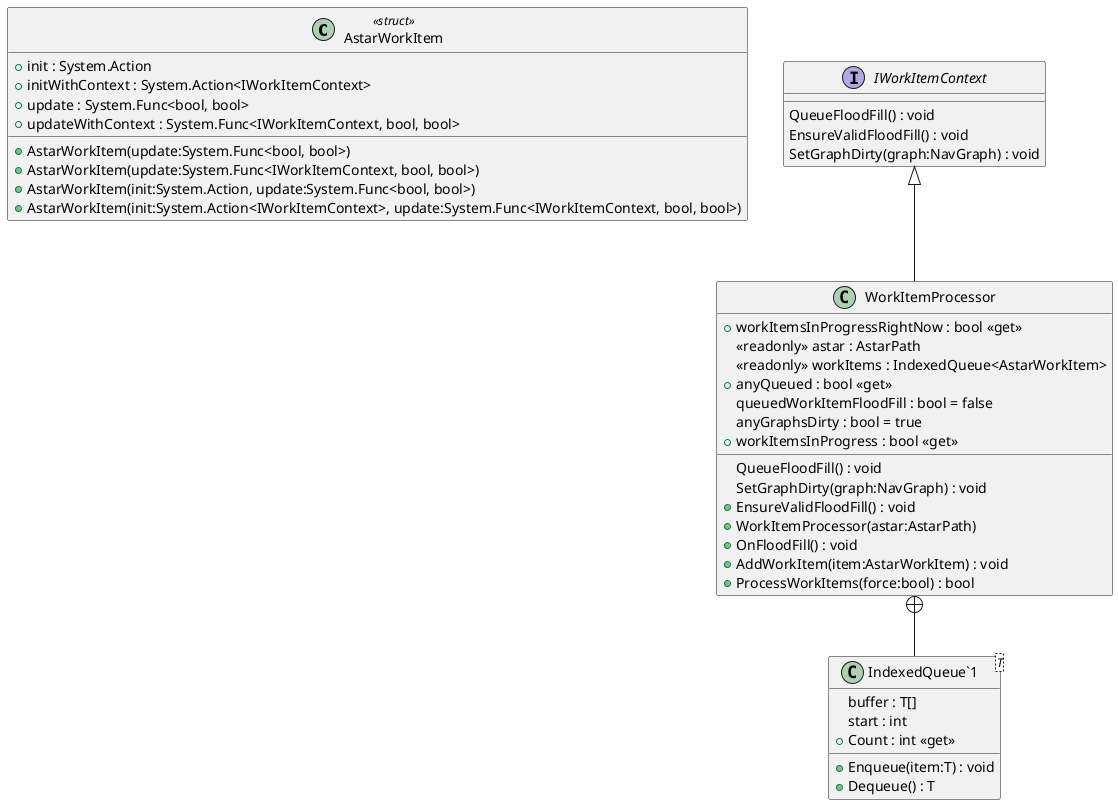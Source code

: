 @startuml
class AstarWorkItem <<struct>> {
    + init : System.Action
    + initWithContext : System.Action<IWorkItemContext>
    + update : System.Func<bool, bool>
    + updateWithContext : System.Func<IWorkItemContext, bool, bool>
    + AstarWorkItem(update:System.Func<bool, bool>)
    + AstarWorkItem(update:System.Func<IWorkItemContext, bool, bool>)
    + AstarWorkItem(init:System.Action, update:System.Func<bool, bool>)
    + AstarWorkItem(init:System.Action<IWorkItemContext>, update:System.Func<IWorkItemContext, bool, bool>)
}
interface IWorkItemContext {
    QueueFloodFill() : void
    EnsureValidFloodFill() : void
    SetGraphDirty(graph:NavGraph) : void
}
class WorkItemProcessor {
    + workItemsInProgressRightNow : bool <<get>>
    <<readonly>> astar : AstarPath
    <<readonly>> workItems : IndexedQueue<AstarWorkItem>
    + anyQueued : bool <<get>>
    queuedWorkItemFloodFill : bool = false
    anyGraphsDirty : bool = true
    + workItemsInProgress : bool <<get>>
    QueueFloodFill() : void
    SetGraphDirty(graph:NavGraph) : void
    + EnsureValidFloodFill() : void
    + WorkItemProcessor(astar:AstarPath)
    + OnFloodFill() : void
    + AddWorkItem(item:AstarWorkItem) : void
    + ProcessWorkItems(force:bool) : bool
}
class "IndexedQueue`1"<T> {
    buffer : T[]
    start : int
    + Count : int <<get>>
    + Enqueue(item:T) : void
    + Dequeue() : T
}
IWorkItemContext <|-- WorkItemProcessor
WorkItemProcessor +-- "IndexedQueue`1"
@enduml
